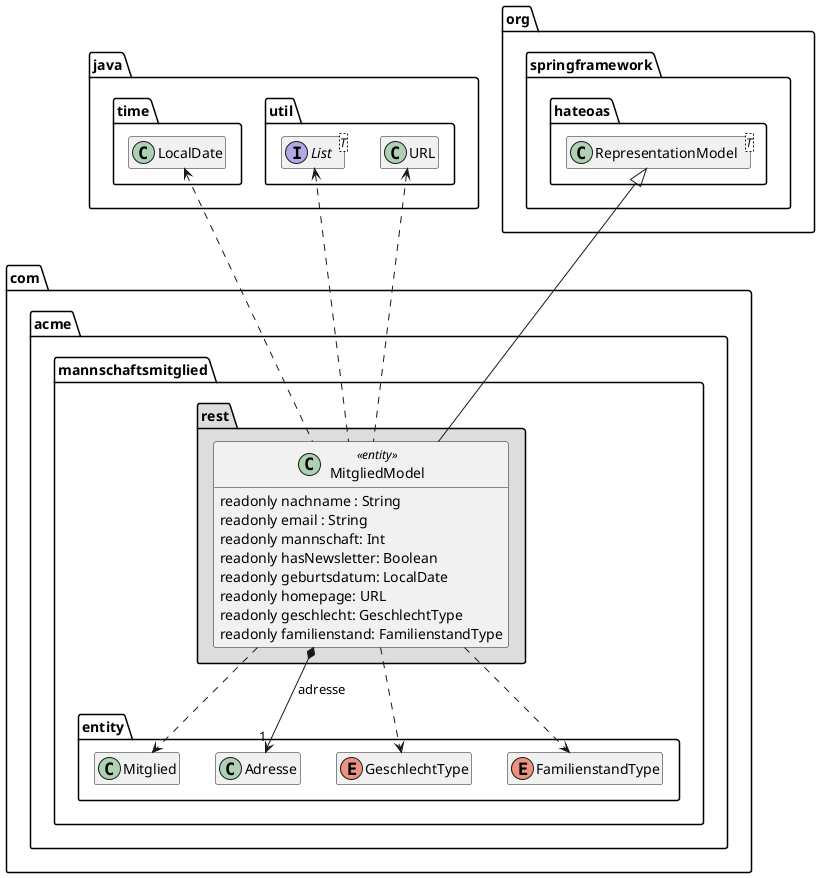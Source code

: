 ' Copyright (C) 2019 - present Juergen Zimmermann, Hochschule Karlsruhe
'
' This program is free software: you can redistribute it and/or modify
' it under the terms of the GNU General Public License as published by
' the Free Software Foundation, either version 3 of the License, or
' (at your option) any later version.
'
' This program is distributed in the hope that it will be useful,
' but WITHOUT ANY WARRANTY; without even the implied warranty of
' MERCHANTABILITY or FITNESS FOR A PARTICULAR PURPOSE.  See the
' GNU General Public License for more details.
'
' You should have received a copy of the GNU General Public License
' along with this program.  If not, see <https://www.gnu.org/licenses/>.
@startuml Mitglied

skinparam classAttributeIconSize 0
' skinparam monochrome true

package java {
    package util {
        interface List<T>
        class URL
    }

    package time {
        class LocalDate

        LocalDate .right[hidden].> List
    }
}

package org.springframework.hateoas {
    class RepresentationModel<T>

    URL .right[hidden].> RepresentationModel
}

package com.acme.mannschaftsmitglied {
    package entity {
        class Mitglied
        class Adresse
        enum GeschlechtType
        enum FamilienstandType
    }

    package rest #DDDDDD {
        class MitgliedModel << entity >> {
            readonly nachname : String
            readonly email : String
            readonly mannschaft: Int
            readonly hasNewsletter: Boolean
            readonly geburtsdatum: LocalDate
            readonly homepage: URL
            readonly geschlecht: GeschlechtType
            readonly familienstand: FamilienstandType
        }

        MitgliedModel *--> "1" Adresse : adresse
        MitgliedModel ..> GeschlechtType
        MitgliedModel ..> FamilienstandType
        MitgliedModel -up-|> RepresentationModel

        MitgliedModel ..> Mitglied

        MitgliedModel .up.> URL
        MitgliedModel .up.> LocalDate
        MitgliedModel .up.> List
    }
}

hide empty members


@enduml
